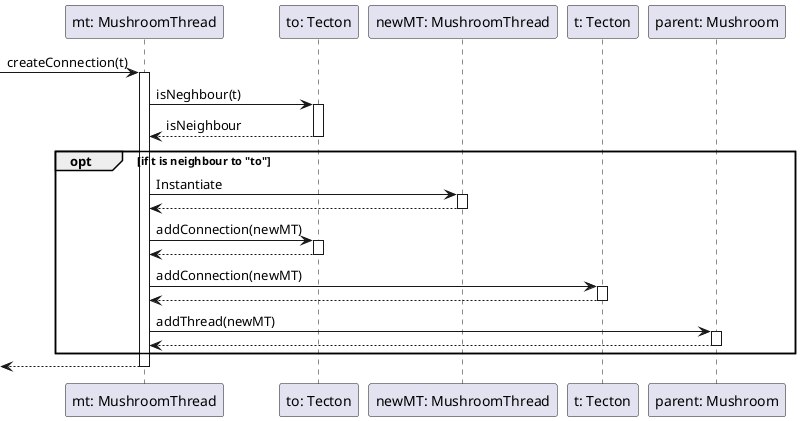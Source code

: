 @startuml Create Connection
participant "mt: MushroomThread" as mt
participant "to: Tecton" as to
participant "newMT: MushroomThread" as newMT 
participant "t: Tecton" as t
participant "parent: Mushroom" as parent

-> mt : createConnection(t)
activate mt

mt -> to : isNeghbour(t) 
activate to
to --> mt : isNeighbour
deactivate to

    opt if t is neighbour to "to"
        mt -> newMT : Instantiate
        activate newMT
        newMT --> mt
        deactivate newMT

        mt -> to: addConnection(newMT)
        activate to
        to --> mt
        deactivate to

        mt -> t : addConnection(newMT)
        activate t
        t --> mt
        deactivate t

        mt -> parent: addThread(newMT)
        activate parent
        parent --> mt
        deactivate parent

    end

<-- mt
deactivate mt

@enduml